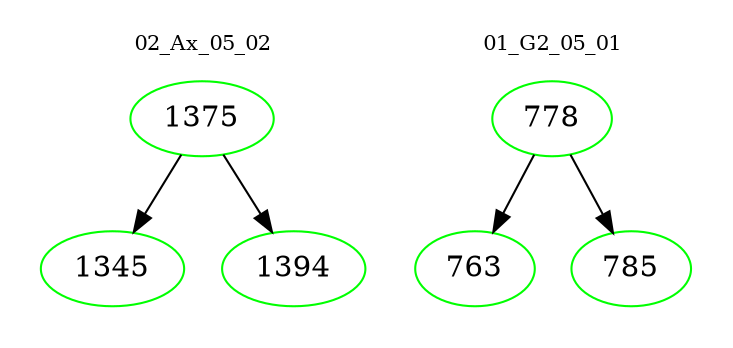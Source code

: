 digraph{
subgraph cluster_0 {
color = white
label = "02_Ax_05_02";
fontsize=10;
T0_1375 [label="1375", color="green"]
T0_1375 -> T0_1345 [color="black"]
T0_1345 [label="1345", color="green"]
T0_1375 -> T0_1394 [color="black"]
T0_1394 [label="1394", color="green"]
}
subgraph cluster_1 {
color = white
label = "01_G2_05_01";
fontsize=10;
T1_778 [label="778", color="green"]
T1_778 -> T1_763 [color="black"]
T1_763 [label="763", color="green"]
T1_778 -> T1_785 [color="black"]
T1_785 [label="785", color="green"]
}
}
